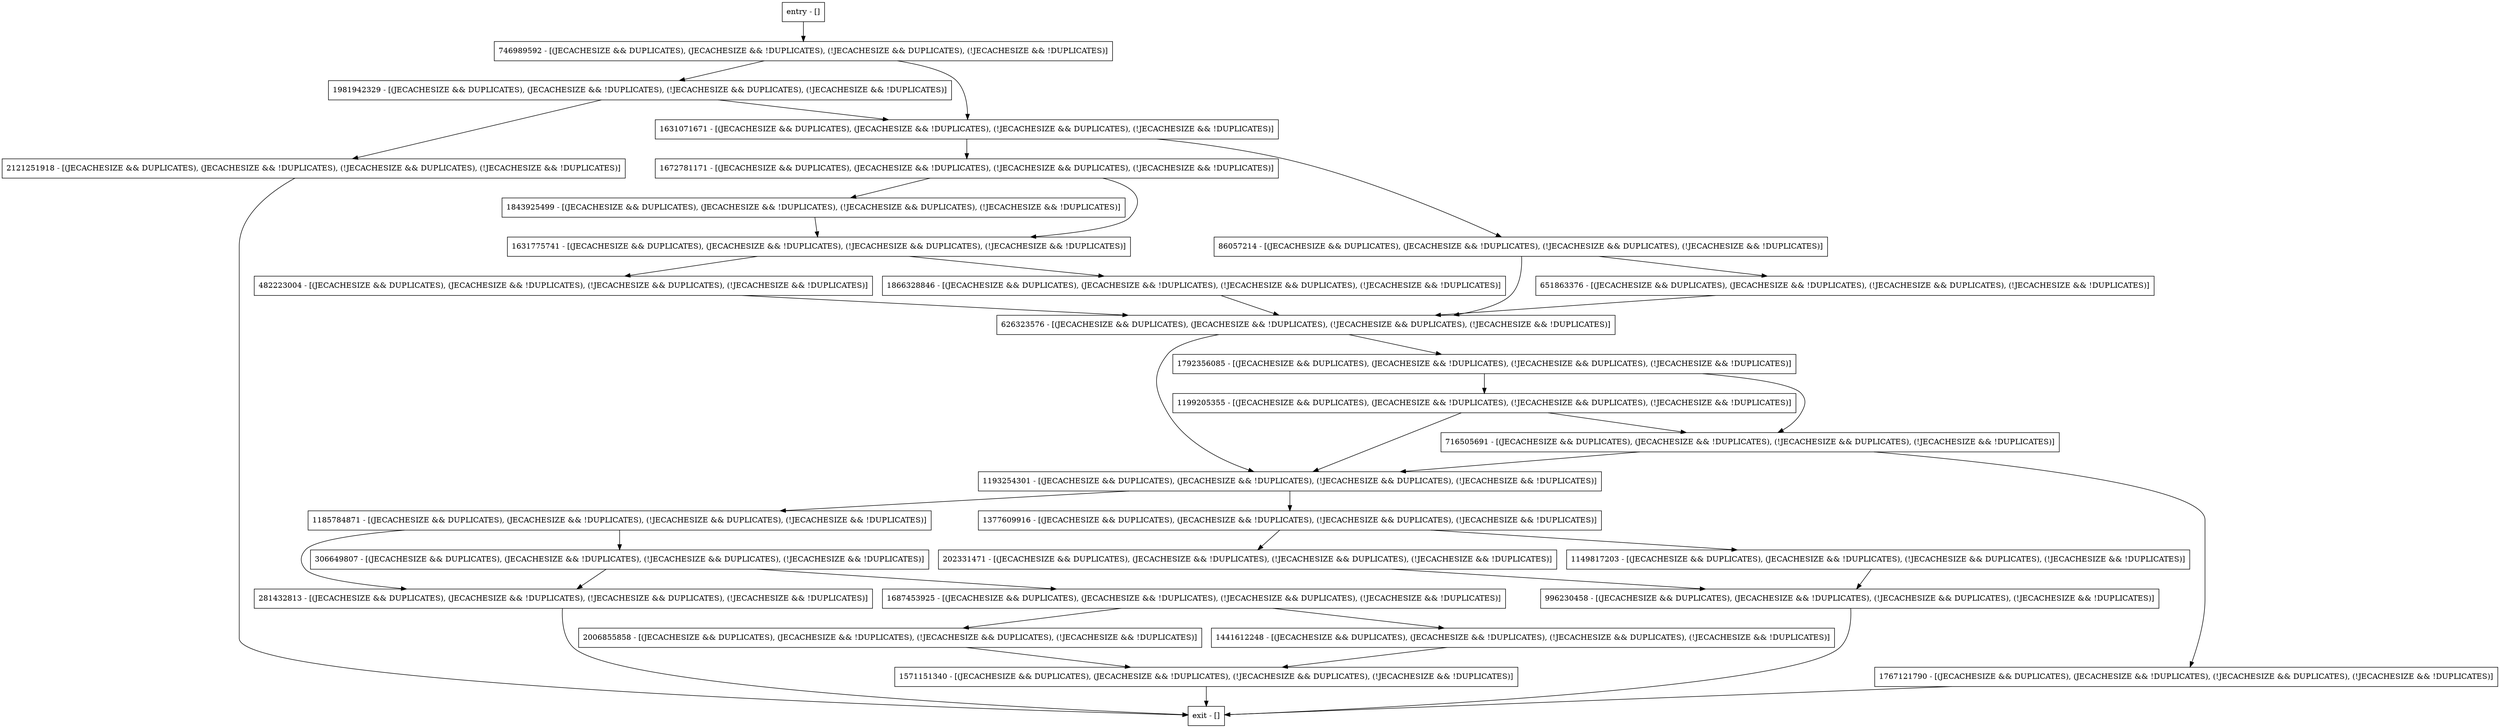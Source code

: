 digraph updateLNSlotKey {
node [shape=record];
626323576 [label="626323576 - [(JECACHESIZE && DUPLICATES), (JECACHESIZE && !DUPLICATES), (!JECACHESIZE && DUPLICATES), (!JECACHESIZE && !DUPLICATES)]"];
1185784871 [label="1185784871 - [(JECACHESIZE && DUPLICATES), (JECACHESIZE && !DUPLICATES), (!JECACHESIZE && DUPLICATES), (!JECACHESIZE && !DUPLICATES)]"];
2121251918 [label="2121251918 - [(JECACHESIZE && DUPLICATES), (JECACHESIZE && !DUPLICATES), (!JECACHESIZE && DUPLICATES), (!JECACHESIZE && !DUPLICATES)]"];
1843925499 [label="1843925499 - [(JECACHESIZE && DUPLICATES), (JECACHESIZE && !DUPLICATES), (!JECACHESIZE && DUPLICATES), (!JECACHESIZE && !DUPLICATES)]"];
281432813 [label="281432813 - [(JECACHESIZE && DUPLICATES), (JECACHESIZE && !DUPLICATES), (!JECACHESIZE && DUPLICATES), (!JECACHESIZE && !DUPLICATES)]"];
1193254301 [label="1193254301 - [(JECACHESIZE && DUPLICATES), (JECACHESIZE && !DUPLICATES), (!JECACHESIZE && DUPLICATES), (!JECACHESIZE && !DUPLICATES)]"];
482223004 [label="482223004 - [(JECACHESIZE && DUPLICATES), (JECACHESIZE && !DUPLICATES), (!JECACHESIZE && DUPLICATES), (!JECACHESIZE && !DUPLICATES)]"];
1672781171 [label="1672781171 - [(JECACHESIZE && DUPLICATES), (JECACHESIZE && !DUPLICATES), (!JECACHESIZE && DUPLICATES), (!JECACHESIZE && !DUPLICATES)]"];
1571151340 [label="1571151340 - [(JECACHESIZE && DUPLICATES), (JECACHESIZE && !DUPLICATES), (!JECACHESIZE && DUPLICATES), (!JECACHESIZE && !DUPLICATES)]"];
2006855858 [label="2006855858 - [(JECACHESIZE && DUPLICATES), (JECACHESIZE && !DUPLICATES), (!JECACHESIZE && DUPLICATES), (!JECACHESIZE && !DUPLICATES)]"];
1981942329 [label="1981942329 - [(JECACHESIZE && DUPLICATES), (JECACHESIZE && !DUPLICATES), (!JECACHESIZE && DUPLICATES), (!JECACHESIZE && !DUPLICATES)]"];
306649807 [label="306649807 - [(JECACHESIZE && DUPLICATES), (JECACHESIZE && !DUPLICATES), (!JECACHESIZE && DUPLICATES), (!JECACHESIZE && !DUPLICATES)]"];
996230458 [label="996230458 - [(JECACHESIZE && DUPLICATES), (JECACHESIZE && !DUPLICATES), (!JECACHESIZE && DUPLICATES), (!JECACHESIZE && !DUPLICATES)]"];
1199205355 [label="1199205355 - [(JECACHESIZE && DUPLICATES), (JECACHESIZE && !DUPLICATES), (!JECACHESIZE && DUPLICATES), (!JECACHESIZE && !DUPLICATES)]"];
1631775741 [label="1631775741 - [(JECACHESIZE && DUPLICATES), (JECACHESIZE && !DUPLICATES), (!JECACHESIZE && DUPLICATES), (!JECACHESIZE && !DUPLICATES)]"];
1767121790 [label="1767121790 - [(JECACHESIZE && DUPLICATES), (JECACHESIZE && !DUPLICATES), (!JECACHESIZE && DUPLICATES), (!JECACHESIZE && !DUPLICATES)]"];
202331471 [label="202331471 - [(JECACHESIZE && DUPLICATES), (JECACHESIZE && !DUPLICATES), (!JECACHESIZE && DUPLICATES), (!JECACHESIZE && !DUPLICATES)]"];
1377609916 [label="1377609916 - [(JECACHESIZE && DUPLICATES), (JECACHESIZE && !DUPLICATES), (!JECACHESIZE && DUPLICATES), (!JECACHESIZE && !DUPLICATES)]"];
1441612248 [label="1441612248 - [(JECACHESIZE && DUPLICATES), (JECACHESIZE && !DUPLICATES), (!JECACHESIZE && DUPLICATES), (!JECACHESIZE && !DUPLICATES)]"];
651863376 [label="651863376 - [(JECACHESIZE && DUPLICATES), (JECACHESIZE && !DUPLICATES), (!JECACHESIZE && DUPLICATES), (!JECACHESIZE && !DUPLICATES)]"];
1866328846 [label="1866328846 - [(JECACHESIZE && DUPLICATES), (JECACHESIZE && !DUPLICATES), (!JECACHESIZE && DUPLICATES), (!JECACHESIZE && !DUPLICATES)]"];
1792356085 [label="1792356085 - [(JECACHESIZE && DUPLICATES), (JECACHESIZE && !DUPLICATES), (!JECACHESIZE && DUPLICATES), (!JECACHESIZE && !DUPLICATES)]"];
entry [label="entry - []"];
exit [label="exit - []"];
746989592 [label="746989592 - [(JECACHESIZE && DUPLICATES), (JECACHESIZE && !DUPLICATES), (!JECACHESIZE && DUPLICATES), (!JECACHESIZE && !DUPLICATES)]"];
1631071671 [label="1631071671 - [(JECACHESIZE && DUPLICATES), (JECACHESIZE && !DUPLICATES), (!JECACHESIZE && DUPLICATES), (!JECACHESIZE && !DUPLICATES)]"];
1687453925 [label="1687453925 - [(JECACHESIZE && DUPLICATES), (JECACHESIZE && !DUPLICATES), (!JECACHESIZE && DUPLICATES), (!JECACHESIZE && !DUPLICATES)]"];
716505691 [label="716505691 - [(JECACHESIZE && DUPLICATES), (JECACHESIZE && !DUPLICATES), (!JECACHESIZE && DUPLICATES), (!JECACHESIZE && !DUPLICATES)]"];
86057214 [label="86057214 - [(JECACHESIZE && DUPLICATES), (JECACHESIZE && !DUPLICATES), (!JECACHESIZE && DUPLICATES), (!JECACHESIZE && !DUPLICATES)]"];
1149817203 [label="1149817203 - [(JECACHESIZE && DUPLICATES), (JECACHESIZE && !DUPLICATES), (!JECACHESIZE && DUPLICATES), (!JECACHESIZE && !DUPLICATES)]"];
entry;
exit;
626323576 -> 1792356085;
626323576 -> 1193254301;
1185784871 -> 281432813;
1185784871 -> 306649807;
2121251918 -> exit;
1843925499 -> 1631775741;
281432813 -> exit;
1193254301 -> 1185784871;
1193254301 -> 1377609916;
482223004 -> 626323576;
1672781171 -> 1843925499;
1672781171 -> 1631775741;
1571151340 -> exit;
2006855858 -> 1571151340;
1981942329 -> 2121251918;
1981942329 -> 1631071671;
306649807 -> 281432813;
306649807 -> 1687453925;
996230458 -> exit;
1199205355 -> 1193254301;
1199205355 -> 716505691;
1631775741 -> 1866328846;
1631775741 -> 482223004;
1767121790 -> exit;
202331471 -> 996230458;
1377609916 -> 202331471;
1377609916 -> 1149817203;
1441612248 -> 1571151340;
651863376 -> 626323576;
1866328846 -> 626323576;
1792356085 -> 1199205355;
1792356085 -> 716505691;
entry -> 746989592;
746989592 -> 1981942329;
746989592 -> 1631071671;
1631071671 -> 1672781171;
1631071671 -> 86057214;
1687453925 -> 1441612248;
1687453925 -> 2006855858;
716505691 -> 1193254301;
716505691 -> 1767121790;
86057214 -> 626323576;
86057214 -> 651863376;
1149817203 -> 996230458;
}
